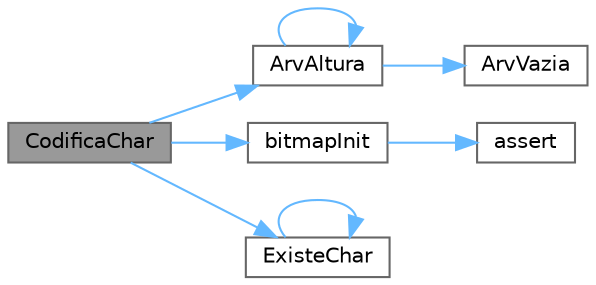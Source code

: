 digraph "CodificaChar"
{
 // LATEX_PDF_SIZE
  bgcolor="transparent";
  edge [fontname=Helvetica,fontsize=10,labelfontname=Helvetica,labelfontsize=10];
  node [fontname=Helvetica,fontsize=10,shape=box,height=0.2,width=0.4];
  rankdir="LR";
  Node1 [label="CodificaChar",height=0.2,width=0.4,color="gray40", fillcolor="grey60", style="filled", fontcolor="black",tooltip="Retorna o codigo referente ao caractere dado, na codificacao da arvore fornecida."];
  Node1 -> Node2 [color="steelblue1",style="solid"];
  Node2 [label="ArvAltura",height=0.2,width=0.4,color="grey40", fillcolor="white", style="filled",URL="$_arvore_8c.html#a8990d4e09c7a03d1e586f756e48ded81",tooltip="Retorna altura da arvore a."];
  Node2 -> Node2 [color="steelblue1",style="solid"];
  Node2 -> Node3 [color="steelblue1",style="solid"];
  Node3 [label="ArvVazia",height=0.2,width=0.4,color="grey40", fillcolor="white", style="filled",URL="$_arvore_8c.html#a2964d6de6e94445e6bc575e68a36918e",tooltip="Função que retorna 1 se a árvore está vazia."];
  Node1 -> Node4 [color="steelblue1",style="solid"];
  Node4 [label="bitmapInit",height=0.2,width=0.4,color="grey40", fillcolor="white", style="filled",URL="$bitmap_8c.html#a6fe05cb2e9889f347653f98edac7a114",tooltip=" "];
  Node4 -> Node5 [color="steelblue1",style="solid"];
  Node5 [label="assert",height=0.2,width=0.4,color="grey40", fillcolor="white", style="filled",URL="$bitmap_8c.html#ae6321531d73ebab0e0f1081a903be53c",tooltip=" "];
  Node1 -> Node6 [color="steelblue1",style="solid"];
  Node6 [label="ExisteChar",height=0.2,width=0.4,color="grey40", fillcolor="white", style="filled",URL="$_arvore_8c.html#a7e1ecc34ed066d00ffb60402853ba9e3",tooltip="Retorna se ha um no com o caractere c na arvore passada."];
  Node6 -> Node6 [color="steelblue1",style="solid"];
}
